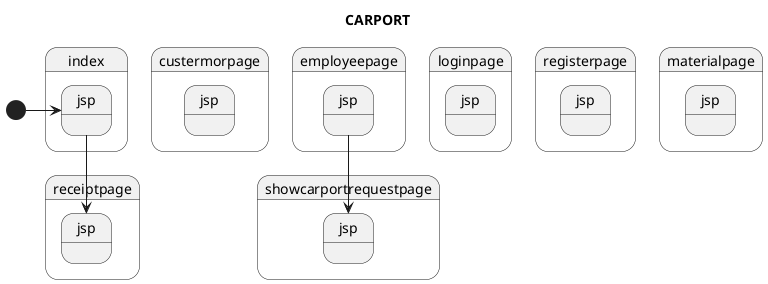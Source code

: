 @startuml

@startuml
Title CARPORT

State custermorpage.jsp
State employeepage.jsp
State index.jsp
State loginpage.jsp
State receiptpage.jsp
State registerpage.jsp
State materialpage.jsp
State showcarportrequestpage.jsp

[*] -> index.jsp
index.jsp --> receiptpage.jsp

employeepage.jsp --> showcarportrequestpage.jsp
@enduml